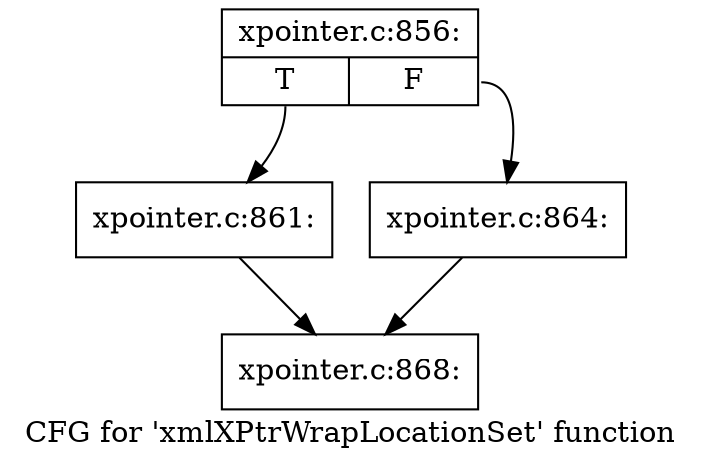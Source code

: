 digraph "CFG for 'xmlXPtrWrapLocationSet' function" {
	label="CFG for 'xmlXPtrWrapLocationSet' function";

	Node0x50f5c50 [shape=record,label="{xpointer.c:856:|{<s0>T|<s1>F}}"];
	Node0x50f5c50:s0 -> Node0x50f6150;
	Node0x50f5c50:s1 -> Node0x50f61a0;
	Node0x50f6150 [shape=record,label="{xpointer.c:861:}"];
	Node0x50f6150 -> Node0x50fbc20;
	Node0x50f61a0 [shape=record,label="{xpointer.c:864:}"];
	Node0x50f61a0 -> Node0x50fbc20;
	Node0x50fbc20 [shape=record,label="{xpointer.c:868:}"];
}
